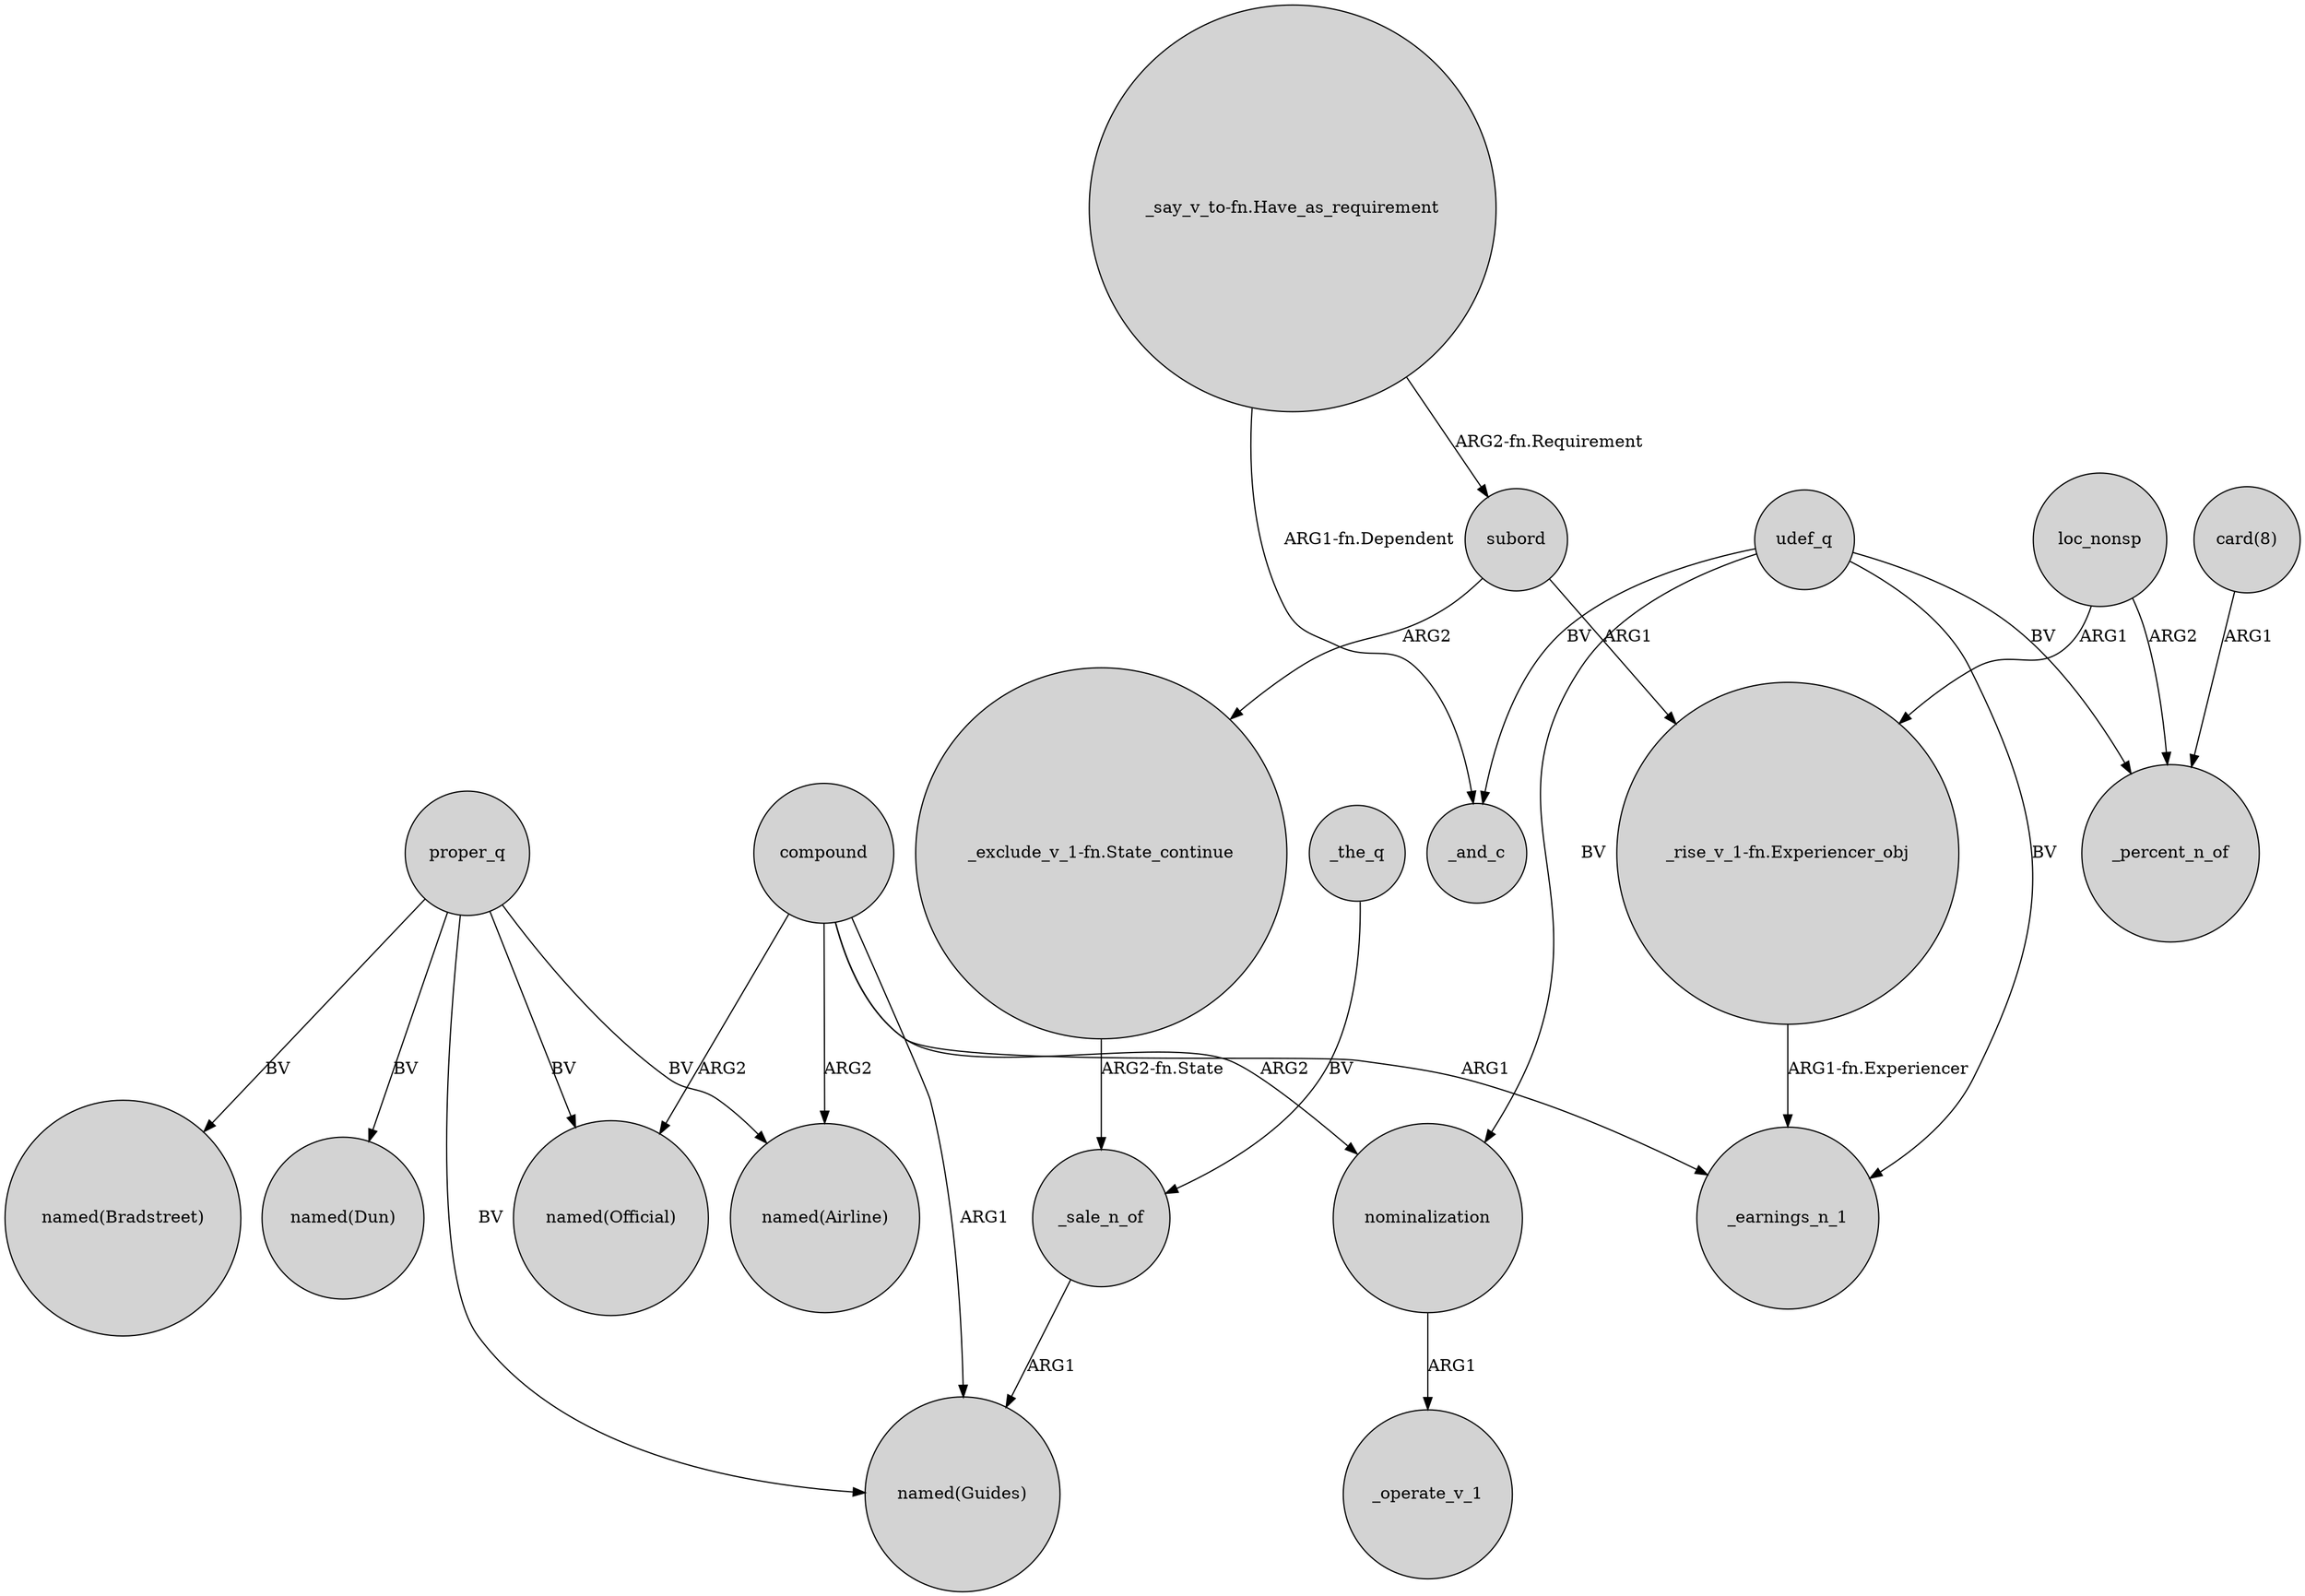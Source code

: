 digraph {
	node [shape=circle style=filled]
	proper_q -> "named(Guides)" [label=BV]
	compound -> "named(Official)" [label=ARG2]
	subord -> "_rise_v_1-fn.Experiencer_obj" [label=ARG1]
	compound -> "named(Airline)" [label=ARG2]
	loc_nonsp -> "_rise_v_1-fn.Experiencer_obj" [label=ARG1]
	proper_q -> "named(Airline)" [label=BV]
	udef_q -> nominalization [label=BV]
	subord -> "_exclude_v_1-fn.State_continue" [label=ARG2]
	nominalization -> _operate_v_1 [label=ARG1]
	proper_q -> "named(Bradstreet)" [label=BV]
	"card(8)" -> _percent_n_of [label=ARG1]
	udef_q -> _and_c [label=BV]
	"_exclude_v_1-fn.State_continue" -> _sale_n_of [label="ARG2-fn.State"]
	proper_q -> "named(Official)" [label=BV]
	"_rise_v_1-fn.Experiencer_obj" -> _earnings_n_1 [label="ARG1-fn.Experiencer"]
	compound -> nominalization [label=ARG2]
	udef_q -> _earnings_n_1 [label=BV]
	udef_q -> _percent_n_of [label=BV]
	"_say_v_to-fn.Have_as_requirement" -> subord [label="ARG2-fn.Requirement"]
	"_say_v_to-fn.Have_as_requirement" -> _and_c [label="ARG1-fn.Dependent"]
	_sale_n_of -> "named(Guides)" [label=ARG1]
	compound -> _earnings_n_1 [label=ARG1]
	_the_q -> _sale_n_of [label=BV]
	compound -> "named(Guides)" [label=ARG1]
	proper_q -> "named(Dun)" [label=BV]
	loc_nonsp -> _percent_n_of [label=ARG2]
}

